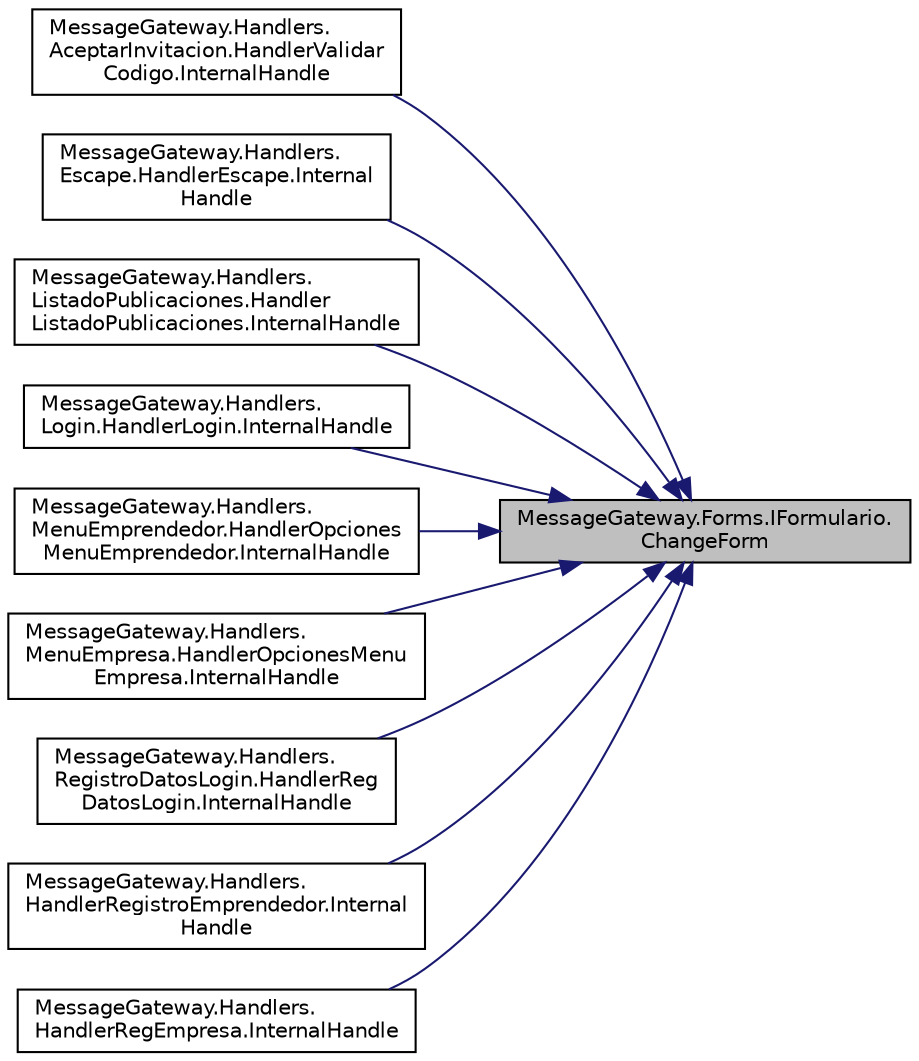 digraph "MessageGateway.Forms.IFormulario.ChangeForm"
{
 // INTERACTIVE_SVG=YES
 // LATEX_PDF_SIZE
  edge [fontname="Helvetica",fontsize="10",labelfontname="Helvetica",labelfontsize="10"];
  node [fontname="Helvetica",fontsize="10",shape=record];
  rankdir="RL";
  Node1 [label="MessageGateway.Forms.IFormulario.\lChangeForm",height=0.2,width=0.4,color="black", fillcolor="grey75", style="filled", fontcolor="black",tooltip="Metodo que cambia el formulario donde esta parado el usuario."];
  Node1 -> Node2 [dir="back",color="midnightblue",fontsize="10",style="solid",fontname="Helvetica"];
  Node2 [label="MessageGateway.Handlers.\lAceptarInvitacion.HandlerValidar\lCodigo.InternalHandle",height=0.2,width=0.4,color="black", fillcolor="white", style="filled",URL="$classMessageGateway_1_1Handlers_1_1AceptarInvitacion_1_1HandlerValidarCodigo.html#a7134ab3aae517f1e49f8eea2520a7488",tooltip="Internal handle que revisa si existe el token y redirecciona acordemente."];
  Node1 -> Node3 [dir="back",color="midnightblue",fontsize="10",style="solid",fontname="Helvetica"];
  Node3 [label="MessageGateway.Handlers.\lEscape.HandlerEscape.Internal\lHandle",height=0.2,width=0.4,color="black", fillcolor="white", style="filled",URL="$classMessageGateway_1_1Handlers_1_1Escape_1_1HandlerEscape.html#afac279e0dd2e3a61c39ed2b6bdf6a540",tooltip="Internal Handle que revisa donde esta parado el user y devuelve al ultimo form generico/menu pricipal..."];
  Node1 -> Node4 [dir="back",color="midnightblue",fontsize="10",style="solid",fontname="Helvetica"];
  Node4 [label="MessageGateway.Handlers.\lListadoPublicaciones.Handler\lListadoPublicaciones.InternalHandle",height=0.2,width=0.4,color="black", fillcolor="white", style="filled",URL="$classMessageGateway_1_1Handlers_1_1ListadoPublicaciones_1_1HandlerListadoPublicaciones.html#acb81f8f38dcf6e21cd59a8b18ecd7dff",tooltip="InternalHandle, muestra las publicaciones filtradas y los detalles de una publicación según el nombre..."];
  Node1 -> Node5 [dir="back",color="midnightblue",fontsize="10",style="solid",fontname="Helvetica"];
  Node5 [label="MessageGateway.Handlers.\lLogin.HandlerLogin.InternalHandle",height=0.2,width=0.4,color="black", fillcolor="white", style="filled",URL="$classMessageGateway_1_1Handlers_1_1Login_1_1HandlerLogin.html#ac27bedaf3215fef56cdda5489cfca907",tooltip="Internal Handle que Toma username, lo busca en base de datos, y despues comprueba si la contraseña co..."];
  Node1 -> Node6 [dir="back",color="midnightblue",fontsize="10",style="solid",fontname="Helvetica"];
  Node6 [label="MessageGateway.Handlers.\lMenuEmprendedor.HandlerOpciones\lMenuEmprendedor.InternalHandle",height=0.2,width=0.4,color="black", fillcolor="white", style="filled",URL="$classMessageGateway_1_1Handlers_1_1MenuEmprendedor_1_1HandlerOpcionesMenuEmprendedor.html#add92ac4870e23b76e4175d83e7fc6b90",tooltip="Método InternalHandle que redirecciona a formularios según la opción seleccionada."];
  Node1 -> Node7 [dir="back",color="midnightblue",fontsize="10",style="solid",fontname="Helvetica"];
  Node7 [label="MessageGateway.Handlers.\lMenuEmpresa.HandlerOpcionesMenu\lEmpresa.InternalHandle",height=0.2,width=0.4,color="black", fillcolor="white", style="filled",URL="$classMessageGateway_1_1Handlers_1_1MenuEmpresa_1_1HandlerOpcionesMenuEmpresa.html#a2e6c7ffa0b06ba6f2763745b7f1b808d",tooltip="Método InternalHandle que redirecciona a formularios según la opción seleccionada."];
  Node1 -> Node8 [dir="back",color="midnightblue",fontsize="10",style="solid",fontname="Helvetica"];
  Node8 [label="MessageGateway.Handlers.\lRegistroDatosLogin.HandlerReg\lDatosLogin.InternalHandle",height=0.2,width=0.4,color="black", fillcolor="white", style="filled",URL="$classMessageGateway_1_1Handlers_1_1RegistroDatosLogin_1_1HandlerRegDatosLogin.html#a4fb95068275b3351fc2aacb4d3a37fd0",tooltip="Internal Hnadle que revisa no repetir el username con base de datos y toma y confirma la contraseña."];
  Node1 -> Node9 [dir="back",color="midnightblue",fontsize="10",style="solid",fontname="Helvetica"];
  Node9 [label="MessageGateway.Handlers.\lHandlerRegistroEmprendedor.Internal\lHandle",height=0.2,width=0.4,color="black", fillcolor="white", style="filled",URL="$classMessageGateway_1_1Handlers_1_1HandlerRegistroEmprendedor.html#ab2ba4834dbfef44f2524182b4c3f4716",tooltip="Internal handle que presenta un menu para ir completando el registro. Delega la tarea de registro de ..."];
  Node1 -> Node10 [dir="back",color="midnightblue",fontsize="10",style="solid",fontname="Helvetica"];
  Node10 [label="MessageGateway.Handlers.\lHandlerRegEmpresa.InternalHandle",height=0.2,width=0.4,color="black", fillcolor="white", style="filled",URL="$classMessageGateway_1_1Handlers_1_1HandlerRegEmpresa.html#a41b714ae45eb296fefb2ed360595eca4",tooltip="Internal Handle que va tomando los datos necesarios. Location es delegado al HandlerLocation."];
}
